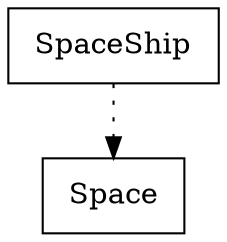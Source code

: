 digraph {
Space [ label=" Space " shape= box ]
SpaceShip [ label=" SpaceShip " shape= box ]

"SpaceShip" -> "Space" [style= dotted ]
}
